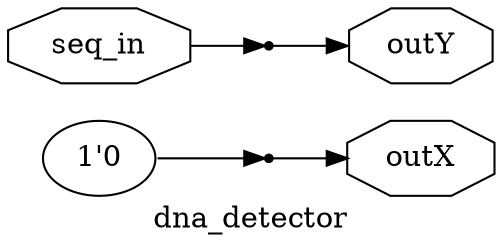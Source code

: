 digraph "dna_detector" {
label="dna_detector";
rankdir="LR";
remincross=true;
n1 [ shape=octagon, label="outX", color="black", fontcolor="black"];
n2 [ shape=octagon, label="outY", color="black", fontcolor="black"];
n3 [ shape=octagon, label="seq_in", color="black", fontcolor="black"];
x0 [shape=point, ];
v1 [ label="1'0" ];
x2 [shape=point, ];
x2:e -> n1:w [color="black", fontcolor="black", label=""];
x0:e -> n2:w [color="black", fontcolor="black", label=""];
n3:e -> x0:w [color="black", fontcolor="black", label=""];
v1:e -> x2:w [color="black", fontcolor="black", label=""];
}
